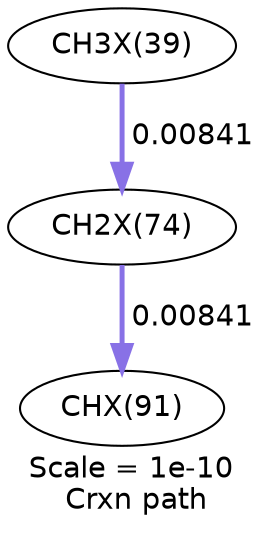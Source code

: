 digraph reaction_paths {
center=1;
s18 -> s20[fontname="Helvetica", style="setlinewidth(2.39)", arrowsize=1.2, color="0.7, 0.508, 0.9"
, label=" 0.00841"];
s15 -> s18[fontname="Helvetica", style="setlinewidth(2.39)", arrowsize=1.2, color="0.7, 0.508, 0.9"
, label=" 0.00841"];
s15 [ fontname="Helvetica", label="CH3X(39)"];
s18 [ fontname="Helvetica", label="CH2X(74)"];
s20 [ fontname="Helvetica", label="CHX(91)"];
 label = "Scale = 1e-10\l Crxn path";
 fontname = "Helvetica";
}
